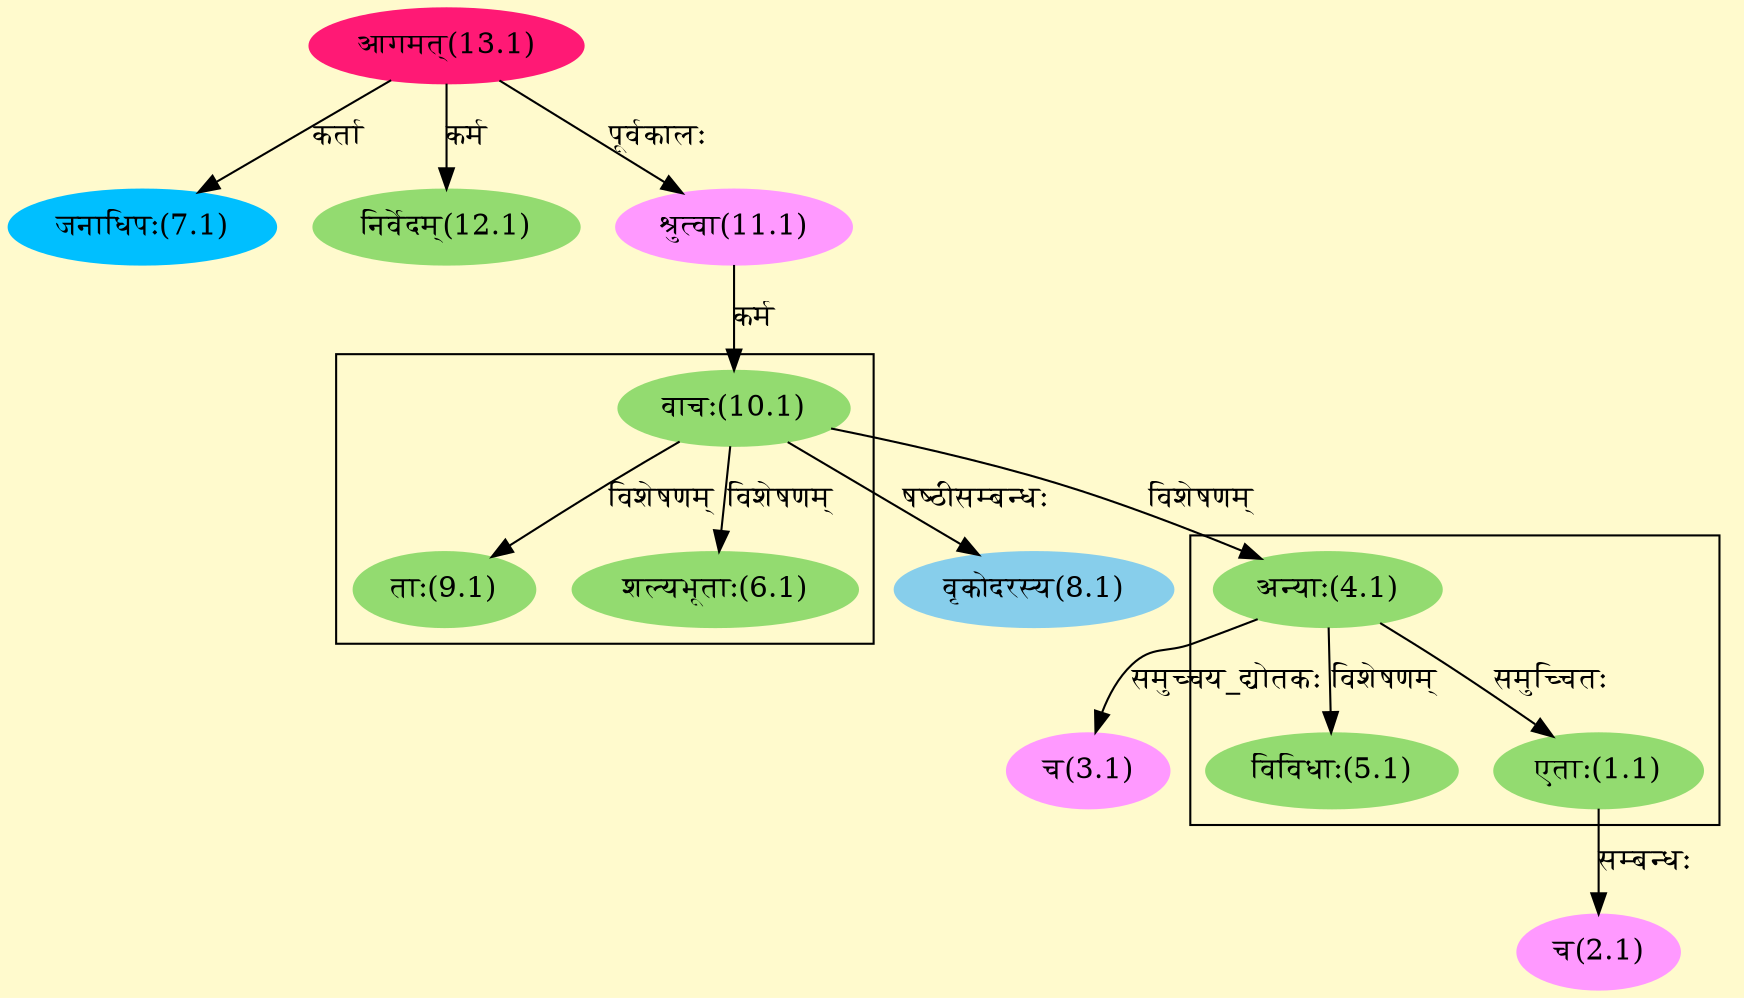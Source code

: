 digraph G{
rankdir=BT;
 compound=true;
 bgcolor="lemonchiffon1";

subgraph cluster_1{
Node1_1 [style=filled, color="#93DB70" label = "एता:(1.1)"]
Node4_1 [style=filled, color="#93DB70" label = "अन्याः(4.1)"]
Node5_1 [style=filled, color="#93DB70" label = "विविधाः(5.1)"]

}

subgraph cluster_2{
Node4_1 [style=filled, color="#93DB70" label = "अन्याः(4.1)"]
Node10_1 [style=filled, color="#93DB70" label = "वाचः(10.1)"]
Node5_1 [style=filled, color="#93DB70" label = "विविधाः(5.1)"]
Node6_1 [style=filled, color="#93DB70" label = "शल्यभूताः(6.1)"]
Node9_1 [style=filled, color="#93DB70" label = "ताः(9.1)"]

}
Node2_1 [style=filled, color="#FF99FF" label = "च(2.1)"]
Node1_1 [style=filled, color="#93DB70" label = "एता:(1.1)"]
Node3_1 [style=filled, color="#FF99FF" label = "च(3.1)"]
Node4_1 [style=filled, color="#93DB70" label = "अन्याः(4.1)"]
Node7_1 [style=filled, color="#00BFFF" label = "जनाधिपः(7.1)"]
Node13_1 [style=filled, color="#FF1975" label = "आगमत्(13.1)"]
Node8_1 [style=filled, color="#87CEEB" label = "वृकोदरस्य(8.1)"]
Node10_1 [style=filled, color="#93DB70" label = "वाचः(10.1)"]
Node11_1 [style=filled, color="#FF99FF" label = "श्रुत्वा(11.1)"]
Node12_1 [style=filled, color="#93DB70" label = "निर्वेदम्(12.1)"]
/* Start of Relations section */

Node1_1 -> Node4_1 [  label="समुच्चितः"  dir="back" ]
Node2_1 -> Node1_1 [  label="सम्बन्धः"  dir="back" ]
Node3_1 -> Node4_1 [  label="समुच्चय_द्योतकः"  dir="back" ]
Node4_1 -> Node10_1 [  label="विशेषणम्"  dir="back" ]
Node5_1 -> Node4_1 [  label="विशेषणम्"  dir="back" ]
Node6_1 -> Node10_1 [  label="विशेषणम्"  dir="back" ]
Node7_1 -> Node13_1 [  label="कर्ता"  dir="back" ]
Node8_1 -> Node10_1 [  label="षष्ठीसम्बन्धः"  dir="back" ]
Node9_1 -> Node10_1 [  label="विशेषणम्"  dir="back" ]
Node10_1 -> Node11_1 [  label="कर्म"  dir="back" ]
Node11_1 -> Node13_1 [  label="पूर्वकालः"  dir="back" ]
Node12_1 -> Node13_1 [  label="कर्म"  dir="back" ]
}
